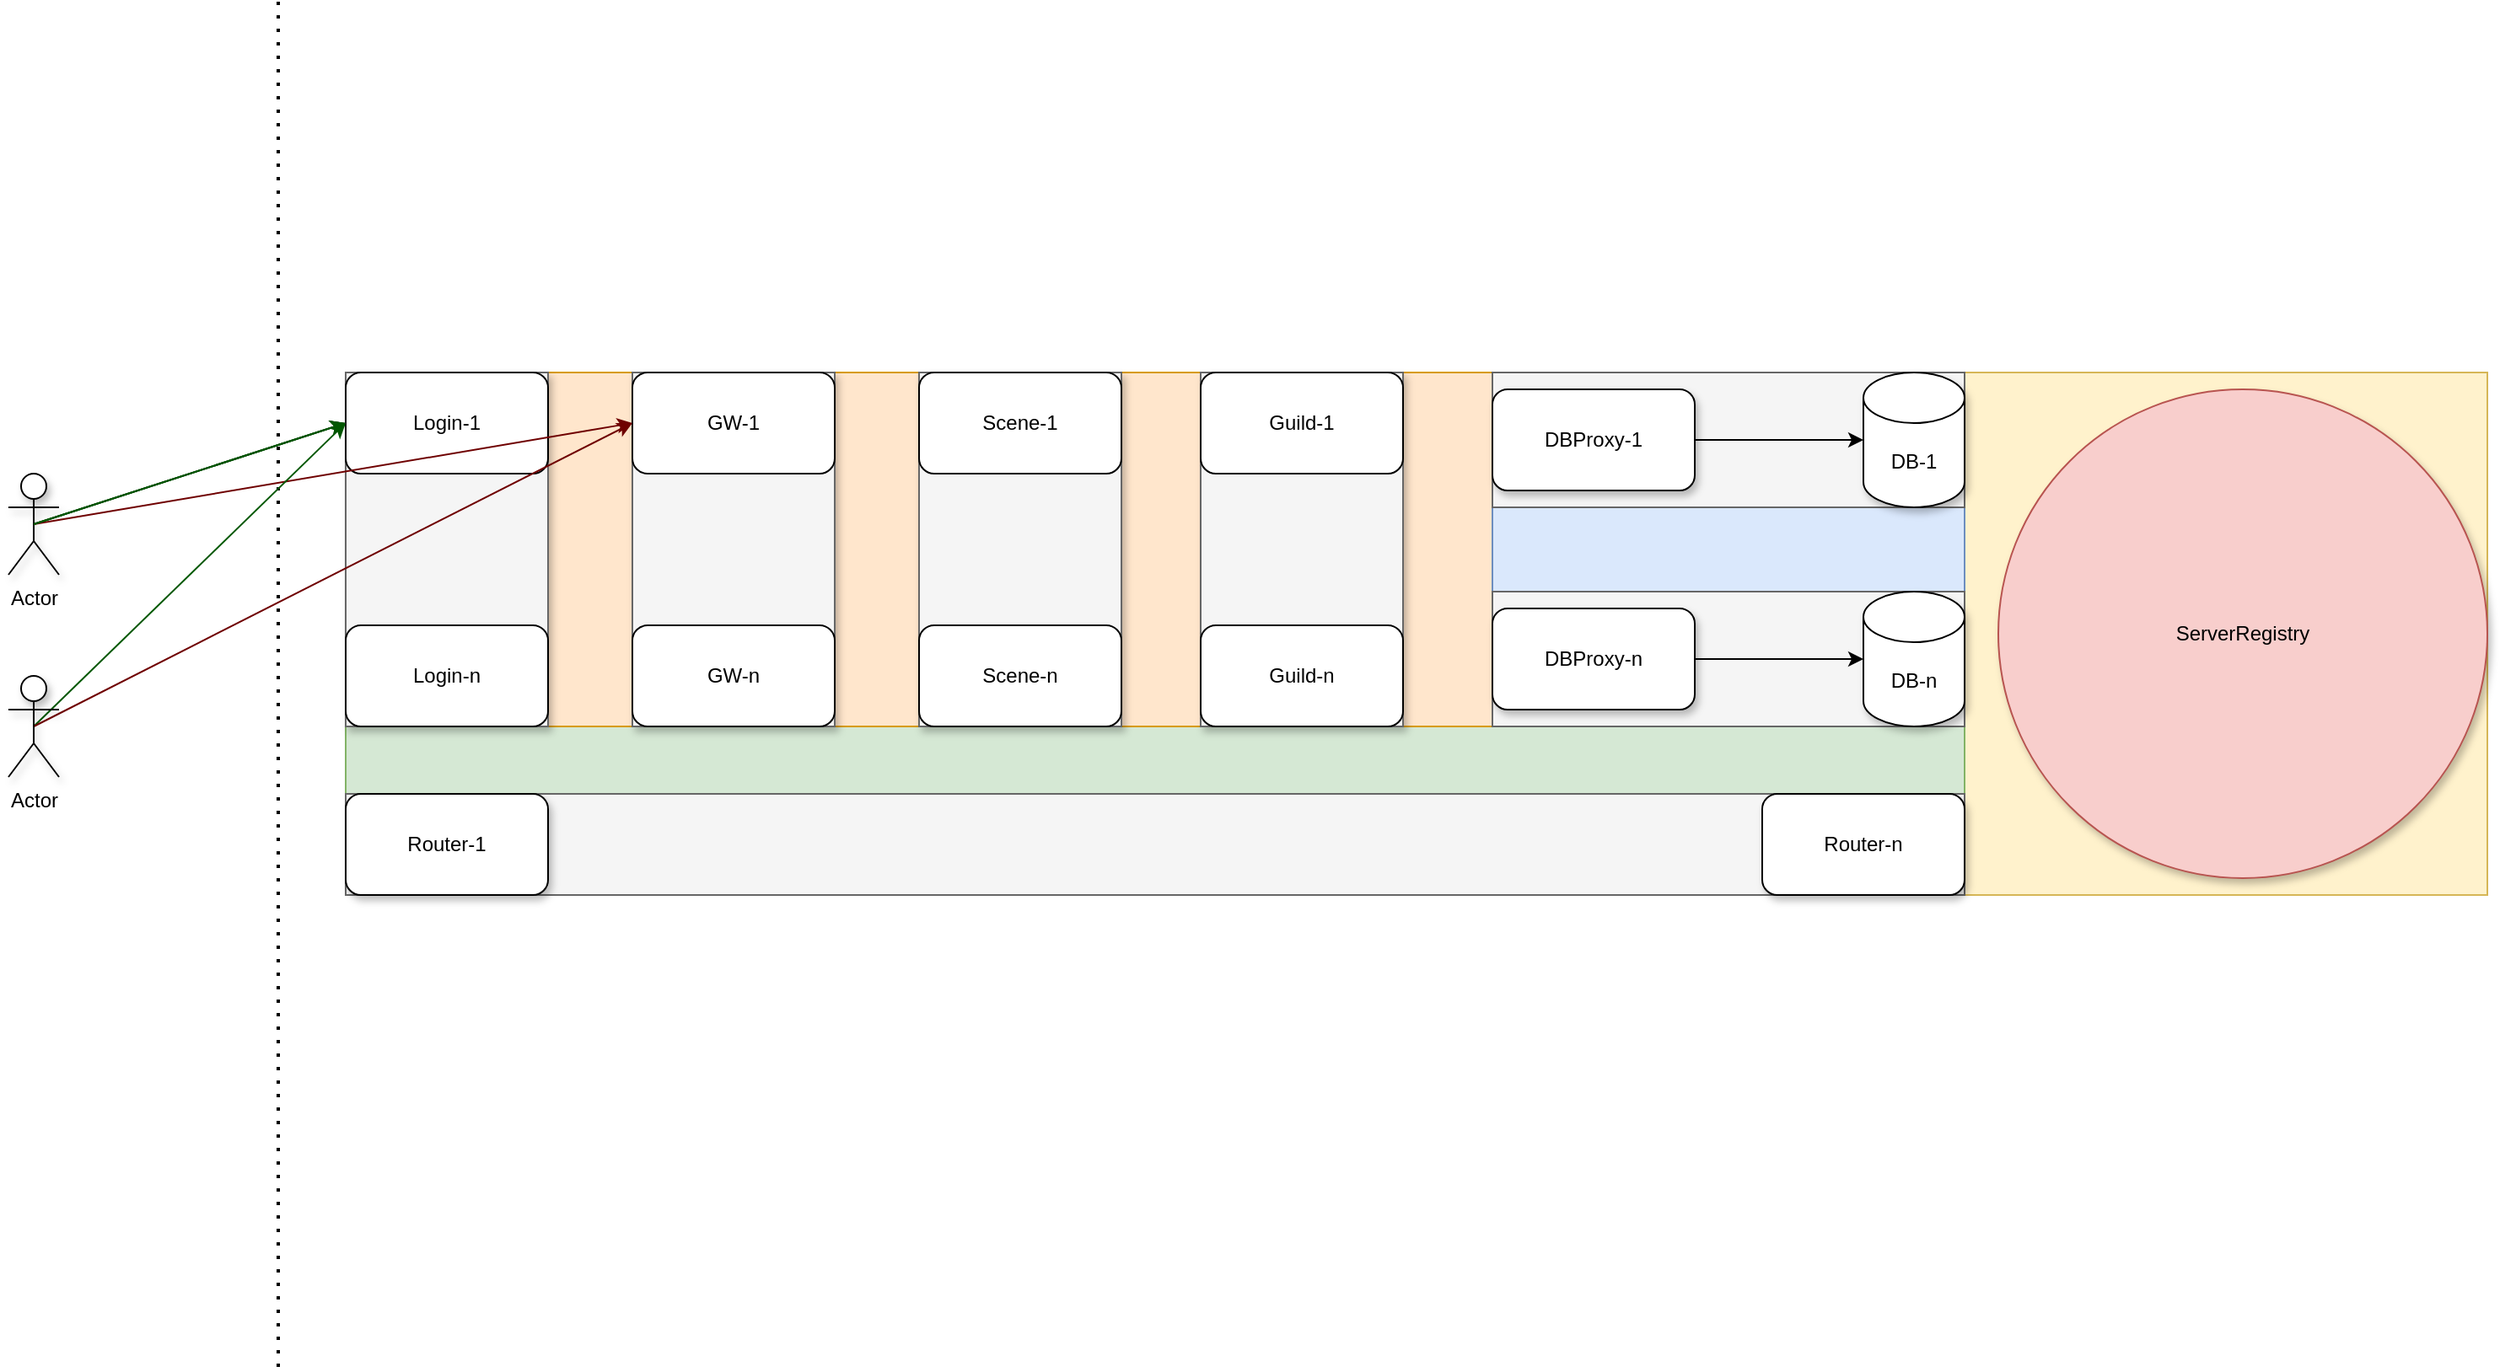 <mxfile version="13.8.1" type="github"><diagram id="JB30uvSEo2Ej5ZIzzu6W" name="第 1 页"><mxGraphModel dx="1038" dy="1783" grid="1" gridSize="10" guides="1" tooltips="1" connect="1" arrows="1" fold="1" page="1" pageScale="1" pageWidth="827" pageHeight="1169" math="0" shadow="0"><root><object label="" id="0"><mxCell/></object><mxCell id="1" parent="0"/><mxCell id="SqIzFHm4k7KrSiKUR3zG-19" value="" style="endArrow=none;dashed=1;html=1;dashPattern=1 3;strokeWidth=2;" edge="1" parent="1"><mxGeometry width="50" height="50" relative="1" as="geometry"><mxPoint x="240" y="-430" as="sourcePoint"/><mxPoint x="240" y="380" as="targetPoint"/><Array as="points"/></mxGeometry></mxCell><mxCell id="SqIzFHm4k7KrSiKUR3zG-106" value="Actor" style="shape=umlActor;verticalLabelPosition=bottom;verticalAlign=top;html=1;outlineConnect=0;shadow=1;" vertex="1" parent="1"><mxGeometry x="80" y="-150" width="30" height="60" as="geometry"/></mxCell><mxCell id="SqIzFHm4k7KrSiKUR3zG-124" value="" style="group;fillColor=#fff2cc;strokeColor=#d6b656;" vertex="1" connectable="0" parent="1"><mxGeometry x="280" y="-210" width="1270" height="310" as="geometry"/></mxCell><mxCell id="SqIzFHm4k7KrSiKUR3zG-78" value="ServerRegistry" style="ellipse;whiteSpace=wrap;html=1;aspect=fixed;shadow=1;fillColor=#f8cecc;strokeColor=#b85450;" vertex="1" parent="SqIzFHm4k7KrSiKUR3zG-124"><mxGeometry x="980" y="10" width="290" height="290" as="geometry"/></mxCell><mxCell id="SqIzFHm4k7KrSiKUR3zG-122" value="" style="group;fillColor=#d5e8d4;strokeColor=#82b366;" vertex="1" connectable="0" parent="SqIzFHm4k7KrSiKUR3zG-124"><mxGeometry width="960" height="310" as="geometry"/></mxCell><mxCell id="SqIzFHm4k7KrSiKUR3zG-120" value="" style="group;fillColor=#f5f5f5;strokeColor=#666666;fontColor=#333333;" vertex="1" connectable="0" parent="SqIzFHm4k7KrSiKUR3zG-122"><mxGeometry y="250" width="960" height="60" as="geometry"/></mxCell><mxCell id="SqIzFHm4k7KrSiKUR3zG-117" value="" style="group" vertex="1" connectable="0" parent="SqIzFHm4k7KrSiKUR3zG-120"><mxGeometry width="627" height="60" as="geometry"/></mxCell><mxCell id="SqIzFHm4k7KrSiKUR3zG-115" value="Router-1" style="rounded=1;whiteSpace=wrap;html=1;shadow=1;" vertex="1" parent="SqIzFHm4k7KrSiKUR3zG-117"><mxGeometry width="120" height="60" as="geometry"/></mxCell><mxCell id="SqIzFHm4k7KrSiKUR3zG-116" value="Router-n" style="rounded=1;whiteSpace=wrap;html=1;shadow=1;" vertex="1" parent="SqIzFHm4k7KrSiKUR3zG-120"><mxGeometry x="840" width="120" height="60" as="geometry"/></mxCell><mxCell id="SqIzFHm4k7KrSiKUR3zG-121" value="" style="group;fillColor=#ffe6cc;strokeColor=#d79b00;" vertex="1" connectable="0" parent="SqIzFHm4k7KrSiKUR3zG-122"><mxGeometry width="960" height="210" as="geometry"/></mxCell><mxCell id="SqIzFHm4k7KrSiKUR3zG-28" value="" style="group;shadow=1;fillColor=#f5f5f5;strokeColor=#666666;fontColor=#333333;" vertex="1" connectable="0" parent="SqIzFHm4k7KrSiKUR3zG-121"><mxGeometry x="170" width="120" height="210" as="geometry"/></mxCell><mxCell id="SqIzFHm4k7KrSiKUR3zG-8" value="GW-1" style="rounded=1;whiteSpace=wrap;html=1;" vertex="1" parent="SqIzFHm4k7KrSiKUR3zG-28"><mxGeometry width="120" height="60" as="geometry"/></mxCell><mxCell id="SqIzFHm4k7KrSiKUR3zG-9" value="GW-n" style="rounded=1;whiteSpace=wrap;html=1;" vertex="1" parent="SqIzFHm4k7KrSiKUR3zG-28"><mxGeometry y="150" width="120" height="60" as="geometry"/></mxCell><mxCell id="SqIzFHm4k7KrSiKUR3zG-29" style="edgeStyle=orthogonalEdgeStyle;rounded=0;orthogonalLoop=1;jettySize=auto;html=1;exitX=0.5;exitY=1;exitDx=0;exitDy=0;" edge="1" parent="SqIzFHm4k7KrSiKUR3zG-28" source="SqIzFHm4k7KrSiKUR3zG-8" target="SqIzFHm4k7KrSiKUR3zG-8"><mxGeometry relative="1" as="geometry"/></mxCell><mxCell id="SqIzFHm4k7KrSiKUR3zG-35" value="" style="group;shadow=1;fillColor=#f5f5f5;strokeColor=#666666;fontColor=#333333;" vertex="1" connectable="0" parent="SqIzFHm4k7KrSiKUR3zG-121"><mxGeometry x="340" width="120" height="210" as="geometry"/></mxCell><mxCell id="SqIzFHm4k7KrSiKUR3zG-36" value="Scene-1" style="rounded=1;whiteSpace=wrap;html=1;" vertex="1" parent="SqIzFHm4k7KrSiKUR3zG-35"><mxGeometry width="120" height="60" as="geometry"/></mxCell><mxCell id="SqIzFHm4k7KrSiKUR3zG-37" value="Scene-n" style="rounded=1;whiteSpace=wrap;html=1;" vertex="1" parent="SqIzFHm4k7KrSiKUR3zG-35"><mxGeometry y="150" width="120" height="60" as="geometry"/></mxCell><mxCell id="SqIzFHm4k7KrSiKUR3zG-38" style="edgeStyle=orthogonalEdgeStyle;rounded=0;orthogonalLoop=1;jettySize=auto;html=1;exitX=0.5;exitY=1;exitDx=0;exitDy=0;" edge="1" parent="SqIzFHm4k7KrSiKUR3zG-35" source="SqIzFHm4k7KrSiKUR3zG-36" target="SqIzFHm4k7KrSiKUR3zG-36"><mxGeometry relative="1" as="geometry"/></mxCell><mxCell id="SqIzFHm4k7KrSiKUR3zG-39" value="" style="group;shadow=1;fillColor=#f5f5f5;strokeColor=#666666;fontColor=#333333;" vertex="1" connectable="0" parent="SqIzFHm4k7KrSiKUR3zG-121"><mxGeometry x="507" width="120" height="210" as="geometry"/></mxCell><mxCell id="SqIzFHm4k7KrSiKUR3zG-40" value="Guild-1" style="rounded=1;whiteSpace=wrap;html=1;" vertex="1" parent="SqIzFHm4k7KrSiKUR3zG-39"><mxGeometry width="120" height="60" as="geometry"/></mxCell><mxCell id="SqIzFHm4k7KrSiKUR3zG-41" value="Guild-n" style="rounded=1;whiteSpace=wrap;html=1;" vertex="1" parent="SqIzFHm4k7KrSiKUR3zG-39"><mxGeometry y="150" width="120" height="60" as="geometry"/></mxCell><mxCell id="SqIzFHm4k7KrSiKUR3zG-42" style="edgeStyle=orthogonalEdgeStyle;rounded=0;orthogonalLoop=1;jettySize=auto;html=1;exitX=0.5;exitY=1;exitDx=0;exitDy=0;" edge="1" parent="SqIzFHm4k7KrSiKUR3zG-39" source="SqIzFHm4k7KrSiKUR3zG-40" target="SqIzFHm4k7KrSiKUR3zG-40"><mxGeometry relative="1" as="geometry"/></mxCell><mxCell id="SqIzFHm4k7KrSiKUR3zG-43" value="" style="group;shadow=1;fillColor=#f5f5f5;strokeColor=#666666;fontColor=#333333;" vertex="1" connectable="0" parent="SqIzFHm4k7KrSiKUR3zG-121"><mxGeometry width="120" height="210" as="geometry"/></mxCell><mxCell id="SqIzFHm4k7KrSiKUR3zG-44" value="Login-1" style="rounded=1;whiteSpace=wrap;html=1;" vertex="1" parent="SqIzFHm4k7KrSiKUR3zG-43"><mxGeometry width="120" height="60" as="geometry"/></mxCell><mxCell id="SqIzFHm4k7KrSiKUR3zG-45" value="Login-n" style="rounded=1;whiteSpace=wrap;html=1;" vertex="1" parent="SqIzFHm4k7KrSiKUR3zG-43"><mxGeometry y="150" width="120" height="60" as="geometry"/></mxCell><mxCell id="SqIzFHm4k7KrSiKUR3zG-46" style="edgeStyle=orthogonalEdgeStyle;rounded=0;orthogonalLoop=1;jettySize=auto;html=1;exitX=0.5;exitY=1;exitDx=0;exitDy=0;" edge="1" parent="SqIzFHm4k7KrSiKUR3zG-43" source="SqIzFHm4k7KrSiKUR3zG-44" target="SqIzFHm4k7KrSiKUR3zG-44"><mxGeometry relative="1" as="geometry"/></mxCell><mxCell id="SqIzFHm4k7KrSiKUR3zG-62" value="" style="group;fillColor=#dae8fc;strokeColor=#6c8ebf;" vertex="1" connectable="0" parent="SqIzFHm4k7KrSiKUR3zG-121"><mxGeometry x="680" width="280" height="210" as="geometry"/></mxCell><mxCell id="SqIzFHm4k7KrSiKUR3zG-57" value="" style="group;fillColor=#f5f5f5;strokeColor=#666666;fontColor=#333333;" vertex="1" connectable="0" parent="SqIzFHm4k7KrSiKUR3zG-62"><mxGeometry width="280" height="80" as="geometry"/></mxCell><mxCell id="SqIzFHm4k7KrSiKUR3zG-51" value="DBProxy-1" style="rounded=1;whiteSpace=wrap;html=1;shadow=1;" vertex="1" parent="SqIzFHm4k7KrSiKUR3zG-57"><mxGeometry y="10" width="120" height="60" as="geometry"/></mxCell><mxCell id="SqIzFHm4k7KrSiKUR3zG-55" value="DB-1" style="shape=cylinder3;whiteSpace=wrap;html=1;boundedLbl=1;backgroundOutline=1;size=15;shadow=1;" vertex="1" parent="SqIzFHm4k7KrSiKUR3zG-57"><mxGeometry x="220" width="60" height="80" as="geometry"/></mxCell><mxCell id="SqIzFHm4k7KrSiKUR3zG-56" style="edgeStyle=orthogonalEdgeStyle;rounded=0;orthogonalLoop=1;jettySize=auto;html=1;entryX=0;entryY=0.5;entryDx=0;entryDy=0;entryPerimeter=0;" edge="1" parent="SqIzFHm4k7KrSiKUR3zG-57" source="SqIzFHm4k7KrSiKUR3zG-51" target="SqIzFHm4k7KrSiKUR3zG-55"><mxGeometry relative="1" as="geometry"/></mxCell><mxCell id="SqIzFHm4k7KrSiKUR3zG-58" value="" style="group;fillColor=#f5f5f5;strokeColor=#666666;fontColor=#333333;" vertex="1" connectable="0" parent="SqIzFHm4k7KrSiKUR3zG-62"><mxGeometry y="130" width="280" height="80" as="geometry"/></mxCell><mxCell id="SqIzFHm4k7KrSiKUR3zG-59" value="DBProxy-n" style="rounded=1;whiteSpace=wrap;html=1;shadow=1;" vertex="1" parent="SqIzFHm4k7KrSiKUR3zG-58"><mxGeometry y="10" width="120" height="60" as="geometry"/></mxCell><mxCell id="SqIzFHm4k7KrSiKUR3zG-60" value="DB-n" style="shape=cylinder3;whiteSpace=wrap;html=1;boundedLbl=1;backgroundOutline=1;size=15;shadow=1;" vertex="1" parent="SqIzFHm4k7KrSiKUR3zG-58"><mxGeometry x="220" width="60" height="80" as="geometry"/></mxCell><mxCell id="SqIzFHm4k7KrSiKUR3zG-61" style="edgeStyle=orthogonalEdgeStyle;rounded=0;orthogonalLoop=1;jettySize=auto;html=1;entryX=0;entryY=0.5;entryDx=0;entryDy=0;entryPerimeter=0;" edge="1" parent="SqIzFHm4k7KrSiKUR3zG-58" source="SqIzFHm4k7KrSiKUR3zG-59" target="SqIzFHm4k7KrSiKUR3zG-60"><mxGeometry relative="1" as="geometry"/></mxCell><mxCell id="SqIzFHm4k7KrSiKUR3zG-134" value="" style="endArrow=classic;html=1;exitX=0.5;exitY=0.5;exitDx=0;exitDy=0;exitPerimeter=0;entryX=0;entryY=0.5;entryDx=0;entryDy=0;" edge="1" parent="1" source="SqIzFHm4k7KrSiKUR3zG-106" target="SqIzFHm4k7KrSiKUR3zG-44"><mxGeometry width="50" height="50" relative="1" as="geometry"><mxPoint x="110" y="-210" as="sourcePoint"/><mxPoint x="160" y="-260" as="targetPoint"/></mxGeometry></mxCell><mxCell id="SqIzFHm4k7KrSiKUR3zG-135" value="" style="endArrow=classic;html=1;exitX=0.5;exitY=0.5;exitDx=0;exitDy=0;exitPerimeter=0;entryX=0;entryY=0.5;entryDx=0;entryDy=0;fillColor=#a20025;strokeColor=#6F0000;" edge="1" parent="1" source="SqIzFHm4k7KrSiKUR3zG-106" target="SqIzFHm4k7KrSiKUR3zG-8"><mxGeometry width="50" height="50" relative="1" as="geometry"><mxPoint x="120" y="-80" as="sourcePoint"/><mxPoint x="170" y="-130" as="targetPoint"/></mxGeometry></mxCell><mxCell id="SqIzFHm4k7KrSiKUR3zG-138" value="" style="endArrow=classic;html=1;exitX=0.5;exitY=0.5;exitDx=0;exitDy=0;exitPerimeter=0;entryX=0;entryY=0.5;entryDx=0;entryDy=0;fillColor=#008a00;strokeColor=#005700;" edge="1" parent="1" source="SqIzFHm4k7KrSiKUR3zG-140" target="SqIzFHm4k7KrSiKUR3zG-44"><mxGeometry width="50" height="50" relative="1" as="geometry"><mxPoint x="95" as="sourcePoint"/><mxPoint x="280" y="-70" as="targetPoint"/></mxGeometry></mxCell><mxCell id="SqIzFHm4k7KrSiKUR3zG-139" value="" style="endArrow=classic;html=1;exitX=0.5;exitY=0.5;exitDx=0;exitDy=0;exitPerimeter=0;entryX=0;entryY=0.5;entryDx=0;entryDy=0;fillColor=#a20025;strokeColor=#6F0000;" edge="1" parent="1" source="SqIzFHm4k7KrSiKUR3zG-140" target="SqIzFHm4k7KrSiKUR3zG-8"><mxGeometry width="50" height="50" relative="1" as="geometry"><mxPoint x="95" as="sourcePoint"/><mxPoint x="450" y="-70" as="targetPoint"/></mxGeometry></mxCell><mxCell id="SqIzFHm4k7KrSiKUR3zG-140" value="Actor" style="shape=umlActor;verticalLabelPosition=bottom;verticalAlign=top;html=1;outlineConnect=0;shadow=1;" vertex="1" parent="1"><mxGeometry x="80" y="-30" width="30" height="60" as="geometry"/></mxCell><mxCell id="SqIzFHm4k7KrSiKUR3zG-143" value="" style="endArrow=classic;html=1;exitX=0.5;exitY=0.5;exitDx=0;exitDy=0;exitPerimeter=0;entryX=0;entryY=0.5;entryDx=0;entryDy=0;fillColor=#008a00;strokeColor=#005700;" edge="1" parent="1"><mxGeometry width="50" height="50" relative="1" as="geometry"><mxPoint x="95" y="-120" as="sourcePoint"/><mxPoint x="280" y="-180" as="targetPoint"/></mxGeometry></mxCell><object label="" id="SqIzFHm4k7KrSiKUR3zG-144"><mxCell style="endArrow=classic;html=1;exitX=0.5;exitY=0.5;exitDx=0;exitDy=0;exitPerimeter=0;entryX=0;entryY=0.5;entryDx=0;entryDy=0;fillColor=#008a00;strokeColor=#005700;" edge="1" parent="1"><mxGeometry width="50" height="50" relative="1" as="geometry"><mxPoint x="95" y="-120" as="sourcePoint"/><mxPoint x="280" y="-180" as="targetPoint"/></mxGeometry></mxCell></object></root></mxGraphModel></diagram></mxfile>